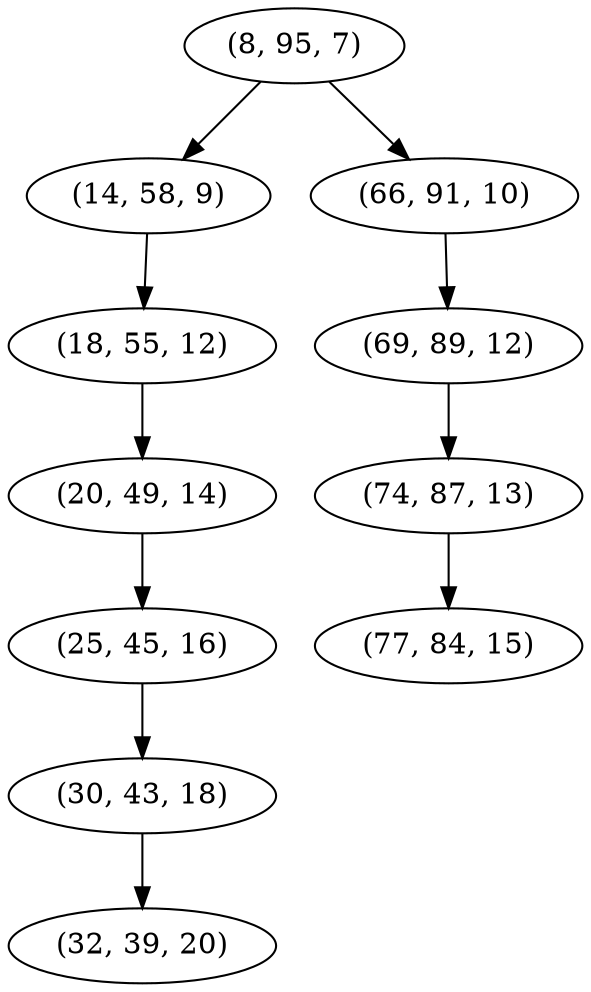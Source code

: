 digraph tree {
    "(8, 95, 7)";
    "(14, 58, 9)";
    "(18, 55, 12)";
    "(20, 49, 14)";
    "(25, 45, 16)";
    "(30, 43, 18)";
    "(32, 39, 20)";
    "(66, 91, 10)";
    "(69, 89, 12)";
    "(74, 87, 13)";
    "(77, 84, 15)";
    "(8, 95, 7)" -> "(14, 58, 9)";
    "(8, 95, 7)" -> "(66, 91, 10)";
    "(14, 58, 9)" -> "(18, 55, 12)";
    "(18, 55, 12)" -> "(20, 49, 14)";
    "(20, 49, 14)" -> "(25, 45, 16)";
    "(25, 45, 16)" -> "(30, 43, 18)";
    "(30, 43, 18)" -> "(32, 39, 20)";
    "(66, 91, 10)" -> "(69, 89, 12)";
    "(69, 89, 12)" -> "(74, 87, 13)";
    "(74, 87, 13)" -> "(77, 84, 15)";
}
